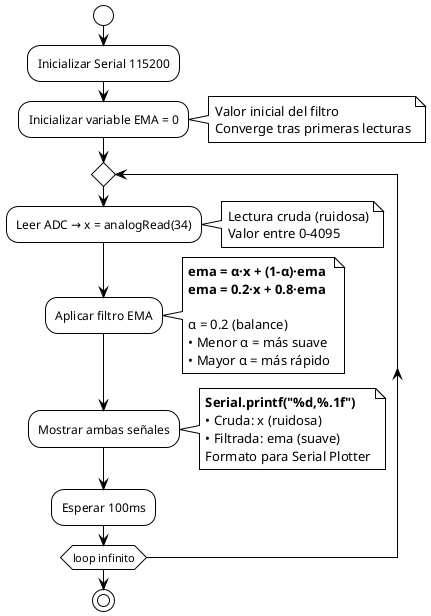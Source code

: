 @startuml filtros_digitales
!theme plain

start

:Inicializar Serial 115200;

:Inicializar variable EMA = 0;
note right
  Valor inicial del filtro
  Converge tras primeras lecturas
end note

repeat
  :Leer ADC → x = analogRead(34);
  note right
    Lectura cruda (ruidosa)
    Valor entre 0-4095
  end note
  
  :Aplicar filtro EMA;
  note right
    **ema = α·x + (1-α)·ema**
    **ema = 0.2·x + 0.8·ema**
    
    α = 0.2 (balance)
    • Menor α = más suave
    • Mayor α = más rápido
  end note
  
  :Mostrar ambas señales;
  note right
    **Serial.printf("%d,%.1f")**
    • Cruda: x (ruidosa)
    • Filtrada: ema (suave)
    Formato para Serial Plotter
  end note
  
  :Esperar 100ms;

repeat while (loop infinito)

stop

@enduml
